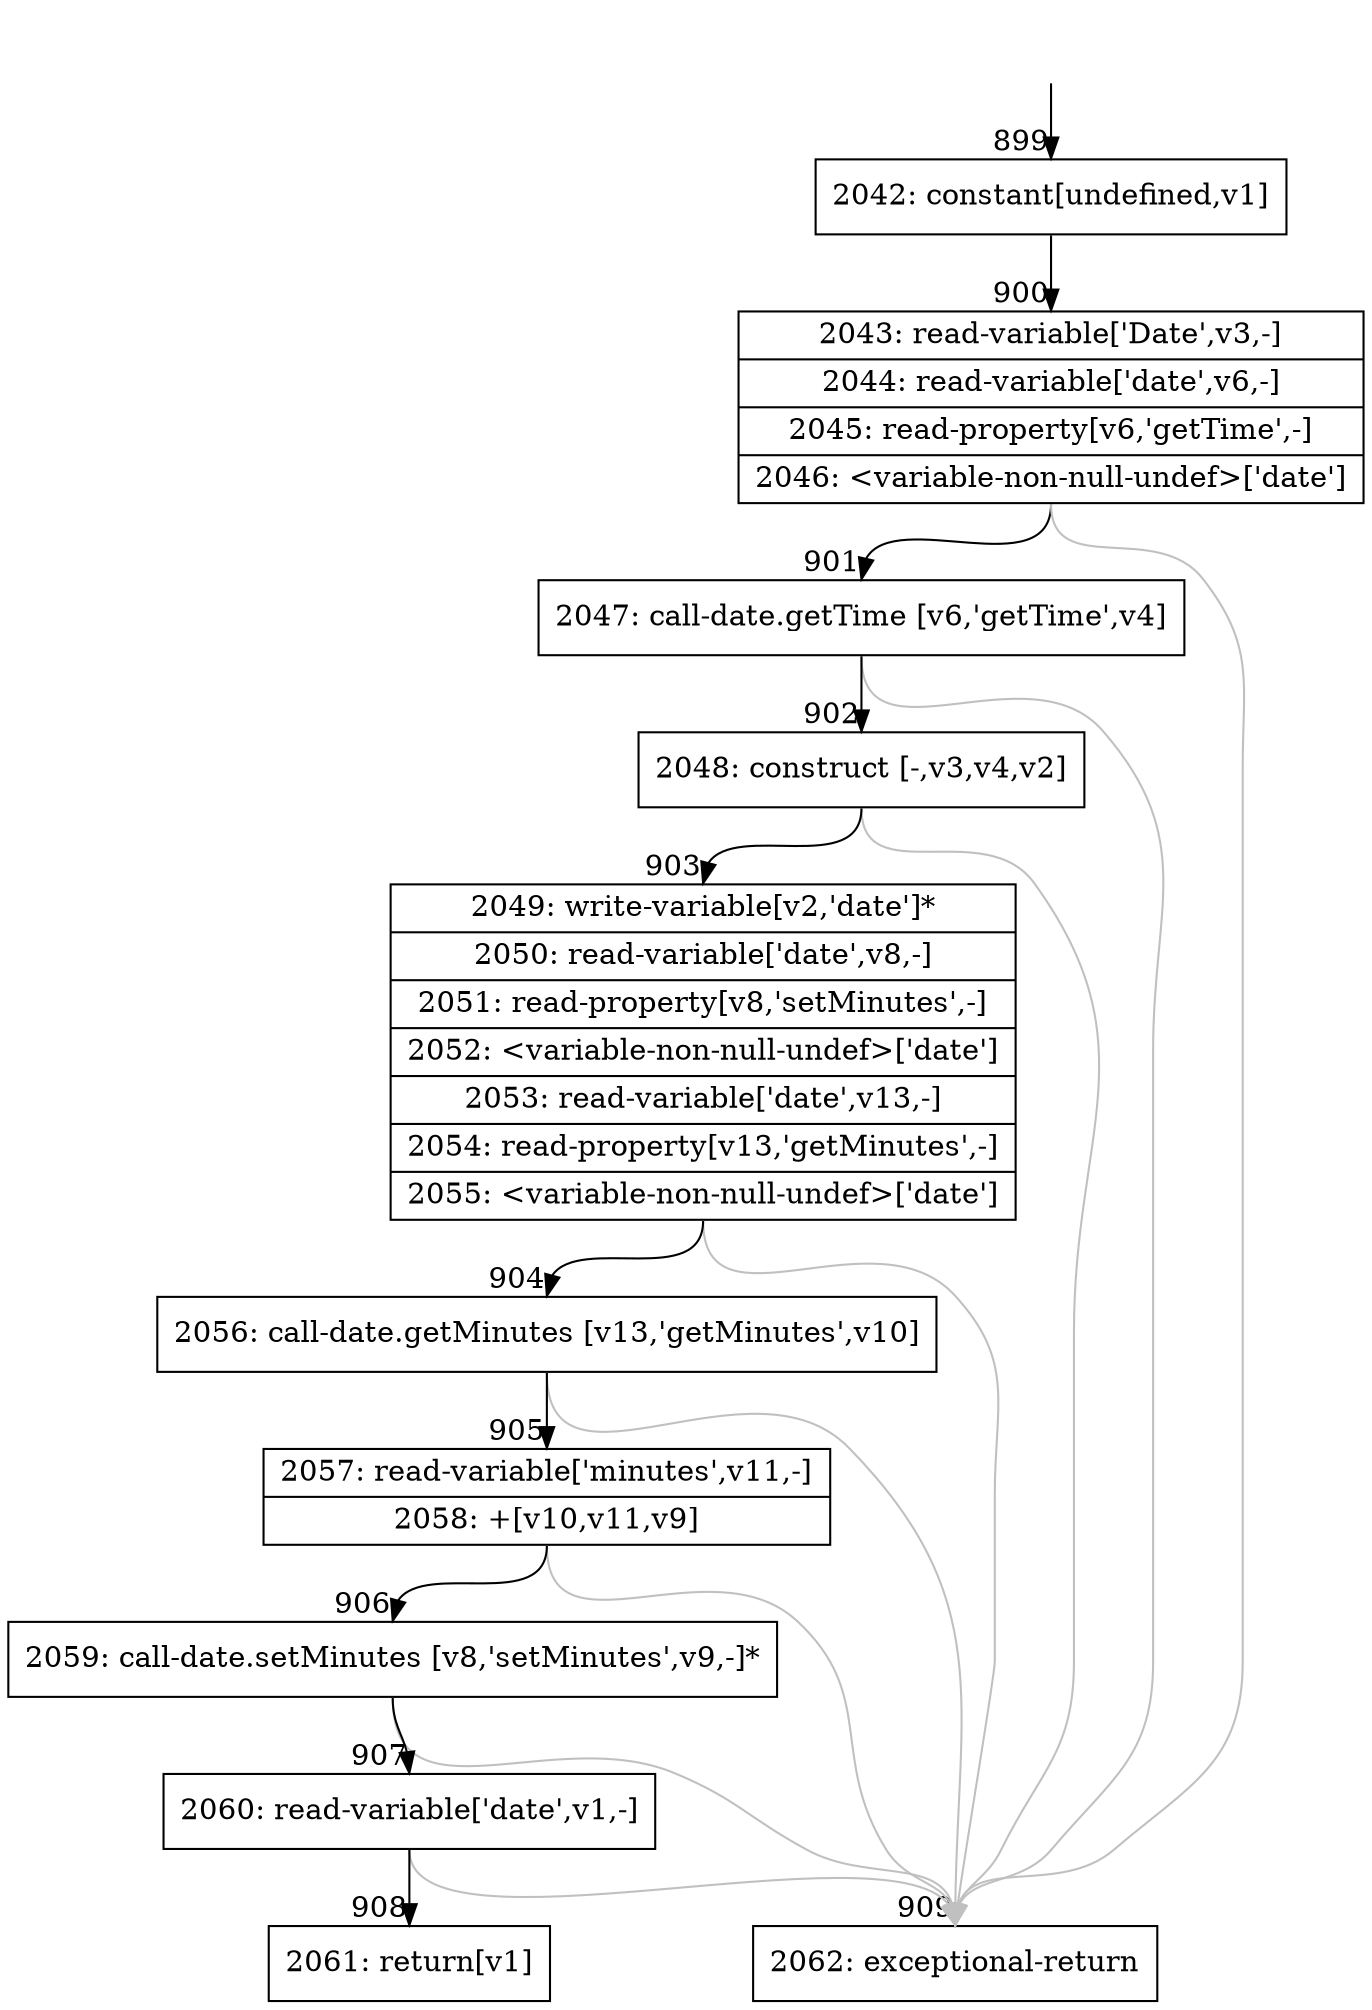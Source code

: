 digraph {
rankdir="TD"
BB_entry67[shape=none,label=""];
BB_entry67 -> BB899 [tailport=s, headport=n, headlabel="    899"]
BB899 [shape=record label="{2042: constant[undefined,v1]}" ] 
BB899 -> BB900 [tailport=s, headport=n, headlabel="      900"]
BB900 [shape=record label="{2043: read-variable['Date',v3,-]|2044: read-variable['date',v6,-]|2045: read-property[v6,'getTime',-]|2046: \<variable-non-null-undef\>['date']}" ] 
BB900 -> BB901 [tailport=s, headport=n, headlabel="      901"]
BB900 -> BB909 [tailport=s, headport=n, color=gray, headlabel="      909"]
BB901 [shape=record label="{2047: call-date.getTime [v6,'getTime',v4]}" ] 
BB901 -> BB902 [tailport=s, headport=n, headlabel="      902"]
BB901 -> BB909 [tailport=s, headport=n, color=gray]
BB902 [shape=record label="{2048: construct [-,v3,v4,v2]}" ] 
BB902 -> BB903 [tailport=s, headport=n, headlabel="      903"]
BB902 -> BB909 [tailport=s, headport=n, color=gray]
BB903 [shape=record label="{2049: write-variable[v2,'date']*|2050: read-variable['date',v8,-]|2051: read-property[v8,'setMinutes',-]|2052: \<variable-non-null-undef\>['date']|2053: read-variable['date',v13,-]|2054: read-property[v13,'getMinutes',-]|2055: \<variable-non-null-undef\>['date']}" ] 
BB903 -> BB904 [tailport=s, headport=n, headlabel="      904"]
BB903 -> BB909 [tailport=s, headport=n, color=gray]
BB904 [shape=record label="{2056: call-date.getMinutes [v13,'getMinutes',v10]}" ] 
BB904 -> BB905 [tailport=s, headport=n, headlabel="      905"]
BB904 -> BB909 [tailport=s, headport=n, color=gray]
BB905 [shape=record label="{2057: read-variable['minutes',v11,-]|2058: +[v10,v11,v9]}" ] 
BB905 -> BB906 [tailport=s, headport=n, headlabel="      906"]
BB905 -> BB909 [tailport=s, headport=n, color=gray]
BB906 [shape=record label="{2059: call-date.setMinutes [v8,'setMinutes',v9,-]*}" ] 
BB906 -> BB907 [tailport=s, headport=n, headlabel="      907"]
BB906 -> BB909 [tailport=s, headport=n, color=gray]
BB907 [shape=record label="{2060: read-variable['date',v1,-]}" ] 
BB907 -> BB908 [tailport=s, headport=n, headlabel="      908"]
BB907 -> BB909 [tailport=s, headport=n, color=gray]
BB908 [shape=record label="{2061: return[v1]}" ] 
BB909 [shape=record label="{2062: exceptional-return}" ] 
//#$~ 1245
}
